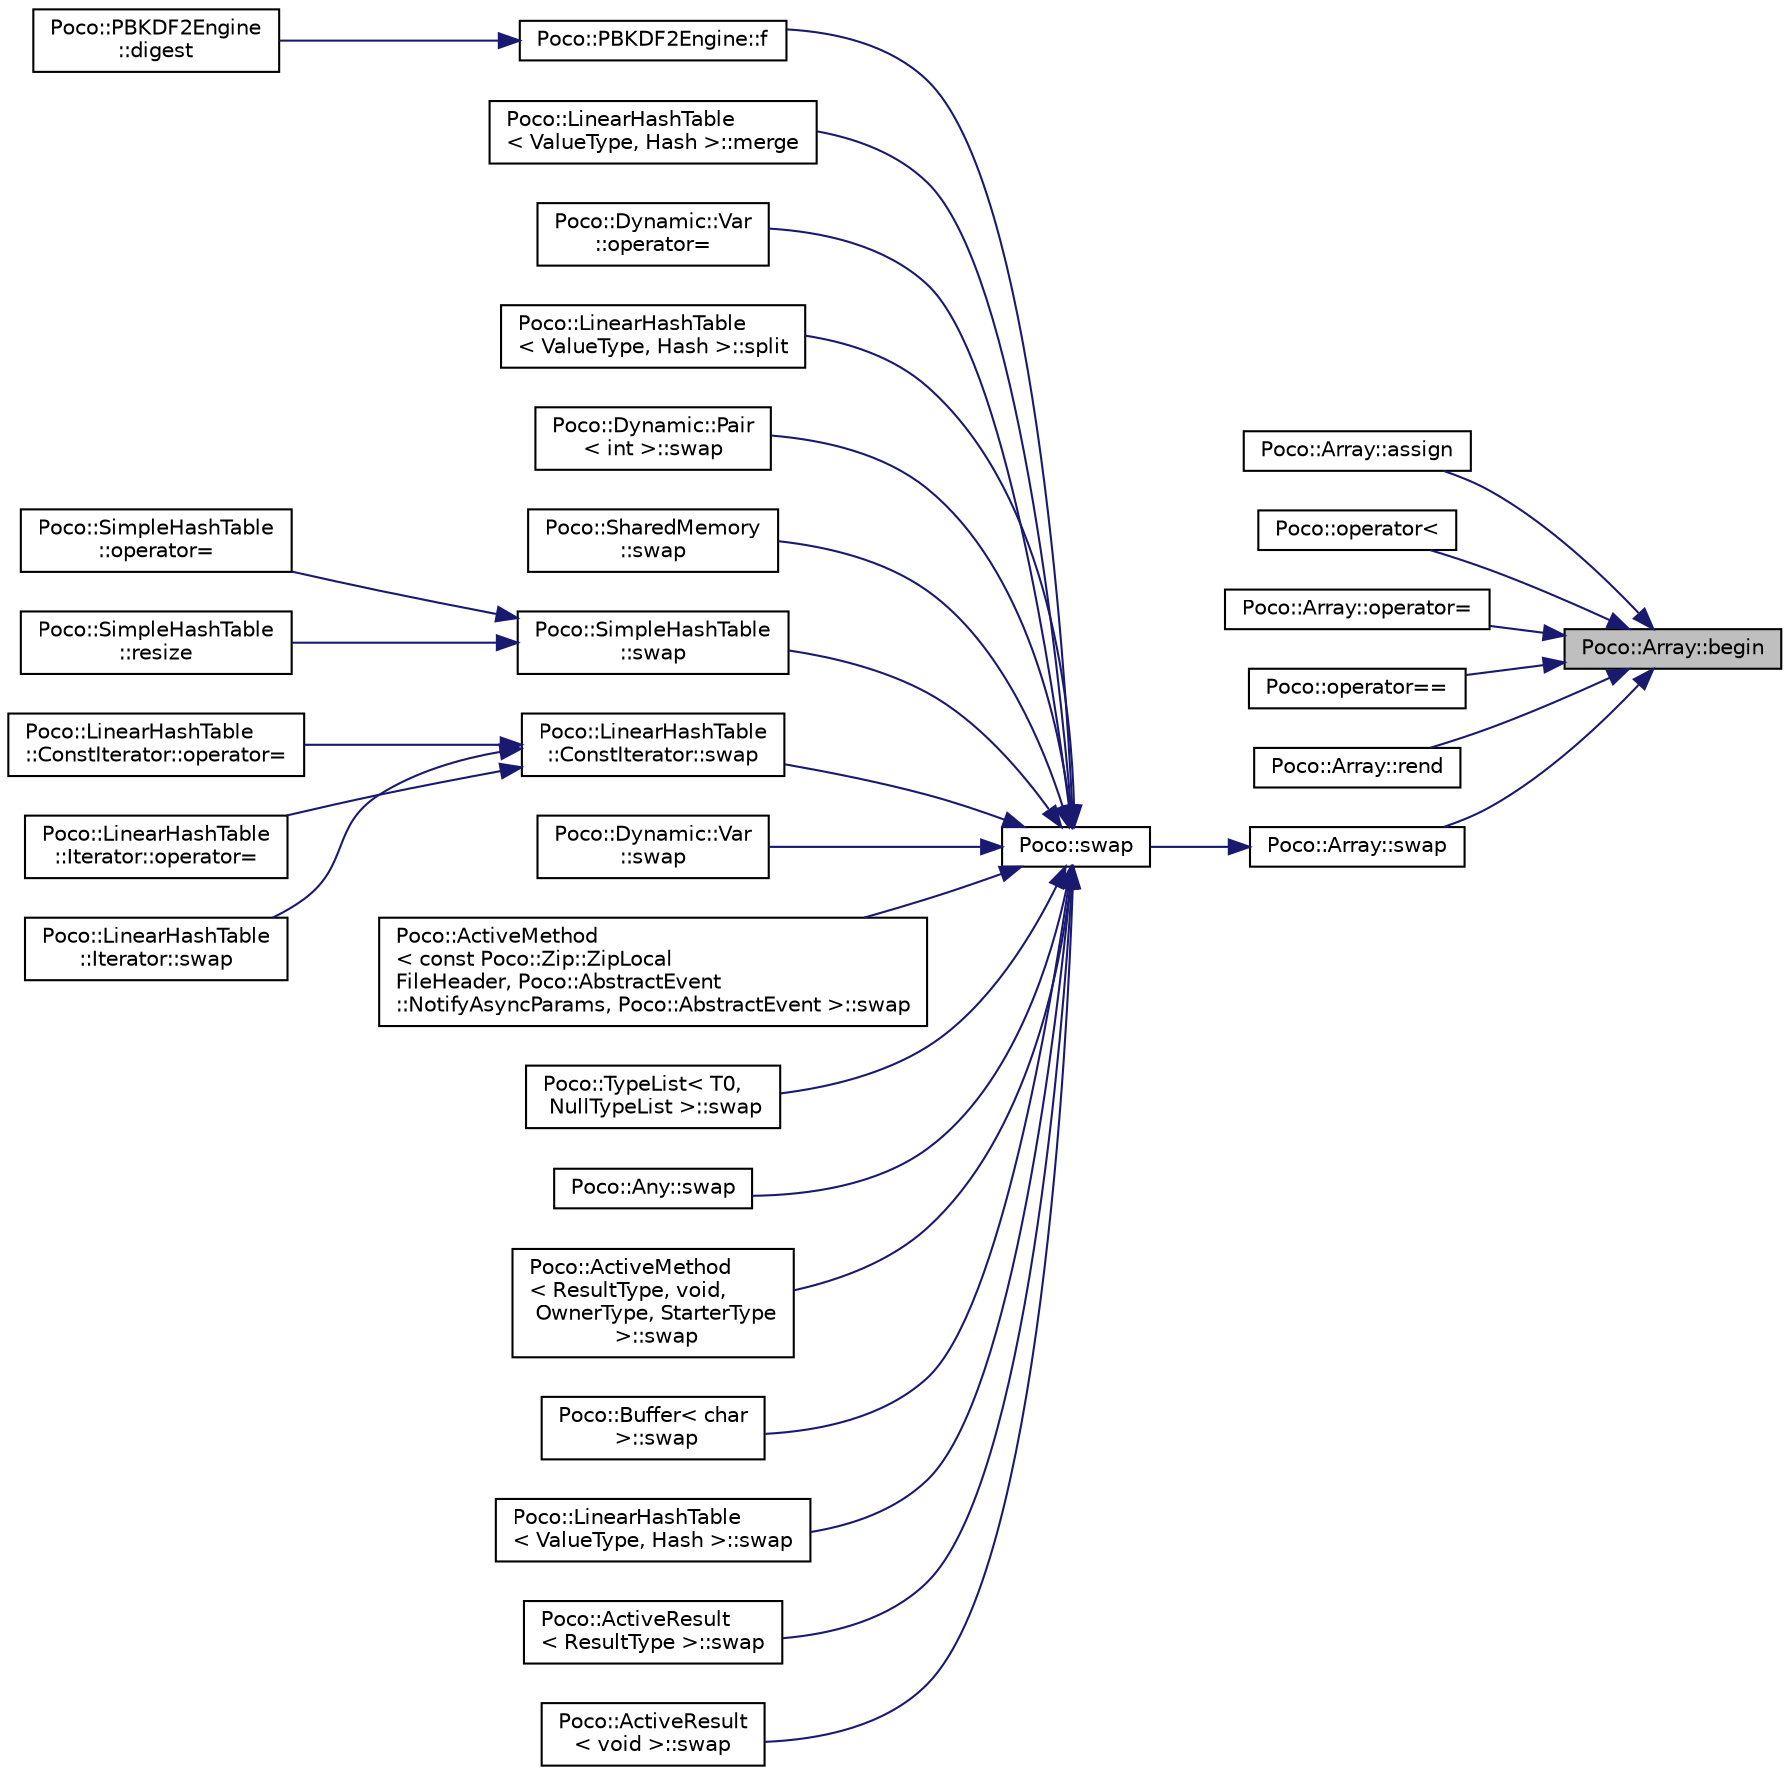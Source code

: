 digraph "Poco::Array::begin"
{
 // LATEX_PDF_SIZE
  edge [fontname="Helvetica",fontsize="10",labelfontname="Helvetica",labelfontsize="10"];
  node [fontname="Helvetica",fontsize="10",shape=record];
  rankdir="RL";
  Node1 [label="Poco::Array::begin",height=0.2,width=0.4,color="black", fillcolor="grey75", style="filled", fontcolor="black",tooltip=" "];
  Node1 -> Node2 [dir="back",color="midnightblue",fontsize="10",style="solid"];
  Node2 [label="Poco::Array::assign",height=0.2,width=0.4,color="black", fillcolor="white", style="filled",URL="$classPoco_1_1Array.html#a569907fd4886aef32a7a07f918e823ce",tooltip="Assign one value to all elements."];
  Node1 -> Node3 [dir="back",color="midnightblue",fontsize="10",style="solid"];
  Node3 [label="Poco::operator\<",height=0.2,width=0.4,color="black", fillcolor="white", style="filled",URL="$namespacePoco.html#a42eee9ec925b49aa4f53a7e45de0c00e",tooltip=" "];
  Node1 -> Node4 [dir="back",color="midnightblue",fontsize="10",style="solid"];
  Node4 [label="Poco::Array::operator=",height=0.2,width=0.4,color="black", fillcolor="white", style="filled",URL="$classPoco_1_1Array.html#a1c988aeea8f4569e640536e14b99e198",tooltip="Assignment with type conversion."];
  Node1 -> Node5 [dir="back",color="midnightblue",fontsize="10",style="solid"];
  Node5 [label="Poco::operator==",height=0.2,width=0.4,color="black", fillcolor="white", style="filled",URL="$namespacePoco.html#aa7def41ada750a08971525756958c1be",tooltip=" "];
  Node1 -> Node6 [dir="back",color="midnightblue",fontsize="10",style="solid"];
  Node6 [label="Poco::Array::rend",height=0.2,width=0.4,color="black", fillcolor="white", style="filled",URL="$classPoco_1_1Array.html#a5ac9710717b6158b8fd6693b8c948674",tooltip=" "];
  Node1 -> Node7 [dir="back",color="midnightblue",fontsize="10",style="solid"];
  Node7 [label="Poco::Array::swap",height=0.2,width=0.4,color="black", fillcolor="white", style="filled",URL="$classPoco_1_1Array.html#a07a5be6b4989bde36ae8b948de15e498",tooltip=" "];
  Node7 -> Node8 [dir="back",color="midnightblue",fontsize="10",style="solid"];
  Node8 [label="Poco::swap",height=0.2,width=0.4,color="black", fillcolor="white", style="filled",URL="$namespacePoco.html#a0b0e4f92ac76ddffb4219026e3172ee4",tooltip="global swap()"];
  Node8 -> Node9 [dir="back",color="midnightblue",fontsize="10",style="solid"];
  Node9 [label="Poco::PBKDF2Engine::f",height=0.2,width=0.4,color="black", fillcolor="white", style="filled",URL="$classPoco_1_1PBKDF2Engine.html#ae6564866d7309820f2e670cd6332e06a",tooltip=" "];
  Node9 -> Node10 [dir="back",color="midnightblue",fontsize="10",style="solid"];
  Node10 [label="Poco::PBKDF2Engine\l::digest",height=0.2,width=0.4,color="black", fillcolor="white", style="filled",URL="$classPoco_1_1PBKDF2Engine.html#afd9bc62834136625f41c7ff262430f0c",tooltip=" "];
  Node8 -> Node11 [dir="back",color="midnightblue",fontsize="10",style="solid"];
  Node11 [label="Poco::LinearHashTable\l\< ValueType, Hash \>::merge",height=0.2,width=0.4,color="black", fillcolor="white", style="filled",URL="$classPoco_1_1LinearHashTable.html#a843824ff2b29dda945f2f7601d2b491b",tooltip=" "];
  Node8 -> Node12 [dir="back",color="midnightblue",fontsize="10",style="solid"];
  Node12 [label="Poco::Dynamic::Var\l::operator=",height=0.2,width=0.4,color="black", fillcolor="white", style="filled",URL="$classPoco_1_1Dynamic_1_1Var.html#a653bd2154a27cbd6042169ebbc0ac0af",tooltip="Assignment operator for assigning POD to Var."];
  Node8 -> Node13 [dir="back",color="midnightblue",fontsize="10",style="solid"];
  Node13 [label="Poco::LinearHashTable\l\< ValueType, Hash \>::split",height=0.2,width=0.4,color="black", fillcolor="white", style="filled",URL="$classPoco_1_1LinearHashTable.html#a7289eea3e13d5d0e32137248486c9d8c",tooltip=" "];
  Node8 -> Node14 [dir="back",color="midnightblue",fontsize="10",style="solid"];
  Node14 [label="Poco::Dynamic::Pair\l\< int \>::swap",height=0.2,width=0.4,color="black", fillcolor="white", style="filled",URL="$classPoco_1_1Dynamic_1_1Pair.html#a49bb452acc03053f287d9493ffadceec",tooltip="Swaps the content of the two Pairs."];
  Node8 -> Node15 [dir="back",color="midnightblue",fontsize="10",style="solid"];
  Node15 [label="Poco::SharedMemory\l::swap",height=0.2,width=0.4,color="black", fillcolor="white", style="filled",URL="$classPoco_1_1SharedMemory.html#ad82086a99f7e2ddc8e9c79239c2e974a",tooltip="Assigns another SharedMemory object."];
  Node8 -> Node16 [dir="back",color="midnightblue",fontsize="10",style="solid"];
  Node16 [label="Poco::SimpleHashTable\l::swap",height=0.2,width=0.4,color="black", fillcolor="white", style="filled",URL="$classPoco_1_1SimpleHashTable.html#a4eb45195038a0aacc206104705d8325f",tooltip=" "];
  Node16 -> Node17 [dir="back",color="midnightblue",fontsize="10",style="solid"];
  Node17 [label="Poco::SimpleHashTable\l::operator=",height=0.2,width=0.4,color="black", fillcolor="white", style="filled",URL="$classPoco_1_1SimpleHashTable.html#ac9ad91be5ef2768e766346a168846ac4",tooltip=" "];
  Node16 -> Node18 [dir="back",color="midnightblue",fontsize="10",style="solid"];
  Node18 [label="Poco::SimpleHashTable\l::resize",height=0.2,width=0.4,color="black", fillcolor="white", style="filled",URL="$classPoco_1_1SimpleHashTable.html#a770d3348975c63d5541fc46a2ca52119",tooltip="Resizes the hashtable, rehashes all existing entries. Expensive!"];
  Node8 -> Node19 [dir="back",color="midnightblue",fontsize="10",style="solid"];
  Node19 [label="Poco::LinearHashTable\l::ConstIterator::swap",height=0.2,width=0.4,color="black", fillcolor="white", style="filled",URL="$classPoco_1_1LinearHashTable_1_1ConstIterator.html#a47df00838f9e4debd1ad9e083dfaa672",tooltip=" "];
  Node19 -> Node20 [dir="back",color="midnightblue",fontsize="10",style="solid"];
  Node20 [label="Poco::LinearHashTable\l::ConstIterator::operator=",height=0.2,width=0.4,color="black", fillcolor="white", style="filled",URL="$classPoco_1_1LinearHashTable_1_1ConstIterator.html#ac36c2c26f9c3c4594c6d2a48a0ad2f9e",tooltip=" "];
  Node19 -> Node21 [dir="back",color="midnightblue",fontsize="10",style="solid"];
  Node21 [label="Poco::LinearHashTable\l::Iterator::operator=",height=0.2,width=0.4,color="black", fillcolor="white", style="filled",URL="$classPoco_1_1LinearHashTable_1_1Iterator.html#a6eec546763f6883f73ebc87f68ba0e52",tooltip=" "];
  Node19 -> Node22 [dir="back",color="midnightblue",fontsize="10",style="solid"];
  Node22 [label="Poco::LinearHashTable\l::Iterator::swap",height=0.2,width=0.4,color="black", fillcolor="white", style="filled",URL="$classPoco_1_1LinearHashTable_1_1Iterator.html#a5c962572b6a261498d84291fe7f44cdf",tooltip=" "];
  Node8 -> Node23 [dir="back",color="midnightblue",fontsize="10",style="solid"];
  Node23 [label="Poco::Dynamic::Var\l::swap",height=0.2,width=0.4,color="black", fillcolor="white", style="filled",URL="$classPoco_1_1Dynamic_1_1Var.html#a3a3131650522927e2b7b576372a80ca7",tooltip="Destroys the Var."];
  Node8 -> Node24 [dir="back",color="midnightblue",fontsize="10",style="solid"];
  Node24 [label="Poco::ActiveMethod\l\< const Poco::Zip::ZipLocal\lFileHeader, Poco::AbstractEvent\l::NotifyAsyncParams, Poco::AbstractEvent \>::swap",height=0.2,width=0.4,color="black", fillcolor="white", style="filled",URL="$classPoco_1_1ActiveMethod.html#a176790351176928ce00f5156bbb91c82",tooltip=" "];
  Node8 -> Node25 [dir="back",color="midnightblue",fontsize="10",style="solid"];
  Node25 [label="Poco::TypeList\< T0,\l NullTypeList \>::swap",height=0.2,width=0.4,color="black", fillcolor="white", style="filled",URL="$structPoco_1_1TypeList.html#a890b7043c74ec4687def7ac4cece85ad",tooltip=" "];
  Node8 -> Node26 [dir="back",color="midnightblue",fontsize="10",style="solid"];
  Node26 [label="Poco::Any::swap",height=0.2,width=0.4,color="black", fillcolor="white", style="filled",URL="$classPoco_1_1Any.html#a4cf7ac92d4a20354233c452ad26c8a76",tooltip=" "];
  Node8 -> Node27 [dir="back",color="midnightblue",fontsize="10",style="solid"];
  Node27 [label="Poco::ActiveMethod\l\< ResultType, void,\l OwnerType, StarterType\l \>::swap",height=0.2,width=0.4,color="black", fillcolor="white", style="filled",URL="$classPoco_1_1ActiveMethod_3_01ResultType_00_01void_00_01OwnerType_00_01StarterType_01_4.html#a635f468f9a8543558543533b317f7efe",tooltip=" "];
  Node8 -> Node28 [dir="back",color="midnightblue",fontsize="10",style="solid"];
  Node28 [label="Poco::Buffer\< char\l \>::swap",height=0.2,width=0.4,color="black", fillcolor="white", style="filled",URL="$classPoco_1_1Buffer.html#af4a60fd4c56e373c8e9c44bfa494dc91",tooltip="Swaps the buffer with another one."];
  Node8 -> Node29 [dir="back",color="midnightblue",fontsize="10",style="solid"];
  Node29 [label="Poco::LinearHashTable\l\< ValueType, Hash \>::swap",height=0.2,width=0.4,color="black", fillcolor="white", style="filled",URL="$classPoco_1_1LinearHashTable.html#a8edf2b3a0b0afa5b2f8a239a0ef0b9f6",tooltip="Swaps the LinearHashTable with another one."];
  Node8 -> Node30 [dir="back",color="midnightblue",fontsize="10",style="solid"];
  Node30 [label="Poco::ActiveResult\l\< ResultType \>::swap",height=0.2,width=0.4,color="black", fillcolor="white", style="filled",URL="$classPoco_1_1ActiveResult.html#a39f4bc8b46f9fab9758005f3f729a745",tooltip=" "];
  Node8 -> Node31 [dir="back",color="midnightblue",fontsize="10",style="solid"];
  Node31 [label="Poco::ActiveResult\l\< void \>::swap",height=0.2,width=0.4,color="black", fillcolor="white", style="filled",URL="$classPoco_1_1ActiveResult_3_01void_01_4.html#a08f6c3fe6c8712084cc46b922c709675",tooltip=" "];
}

